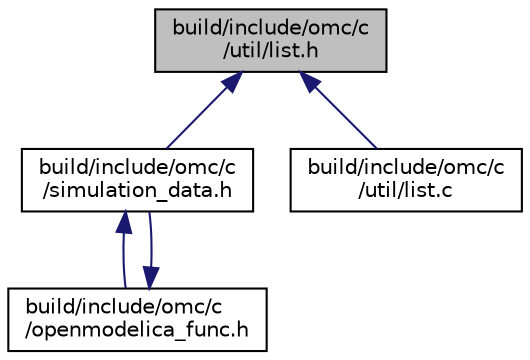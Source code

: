 digraph "build/include/omc/c/util/list.h"
{
  edge [fontname="Helvetica",fontsize="10",labelfontname="Helvetica",labelfontsize="10"];
  node [fontname="Helvetica",fontsize="10",shape=record];
  Node1 [label="build/include/omc/c\l/util/list.h",height=0.2,width=0.4,color="black", fillcolor="grey75", style="filled", fontcolor="black"];
  Node1 -> Node2 [dir="back",color="midnightblue",fontsize="10",style="solid",fontname="Helvetica"];
  Node2 [label="build/include/omc/c\l/simulation_data.h",height=0.2,width=0.4,color="black", fillcolor="white", style="filled",URL="$d9/d28/build_2include_2omc_2c_2simulation__data_8h.html"];
  Node2 -> Node3 [dir="back",color="midnightblue",fontsize="10",style="solid",fontname="Helvetica"];
  Node3 [label="build/include/omc/c\l/openmodelica_func.h",height=0.2,width=0.4,color="black", fillcolor="white", style="filled",URL="$dd/d4a/build_2include_2omc_2c_2openmodelica__func_8h.html"];
  Node3 -> Node2 [dir="back",color="midnightblue",fontsize="10",style="solid",fontname="Helvetica"];
  Node1 -> Node4 [dir="back",color="midnightblue",fontsize="10",style="solid",fontname="Helvetica"];
  Node4 [label="build/include/omc/c\l/util/list.c",height=0.2,width=0.4,color="black", fillcolor="white", style="filled",URL="$d5/db8/build_2include_2omc_2c_2util_2list_8c.html"];
}
